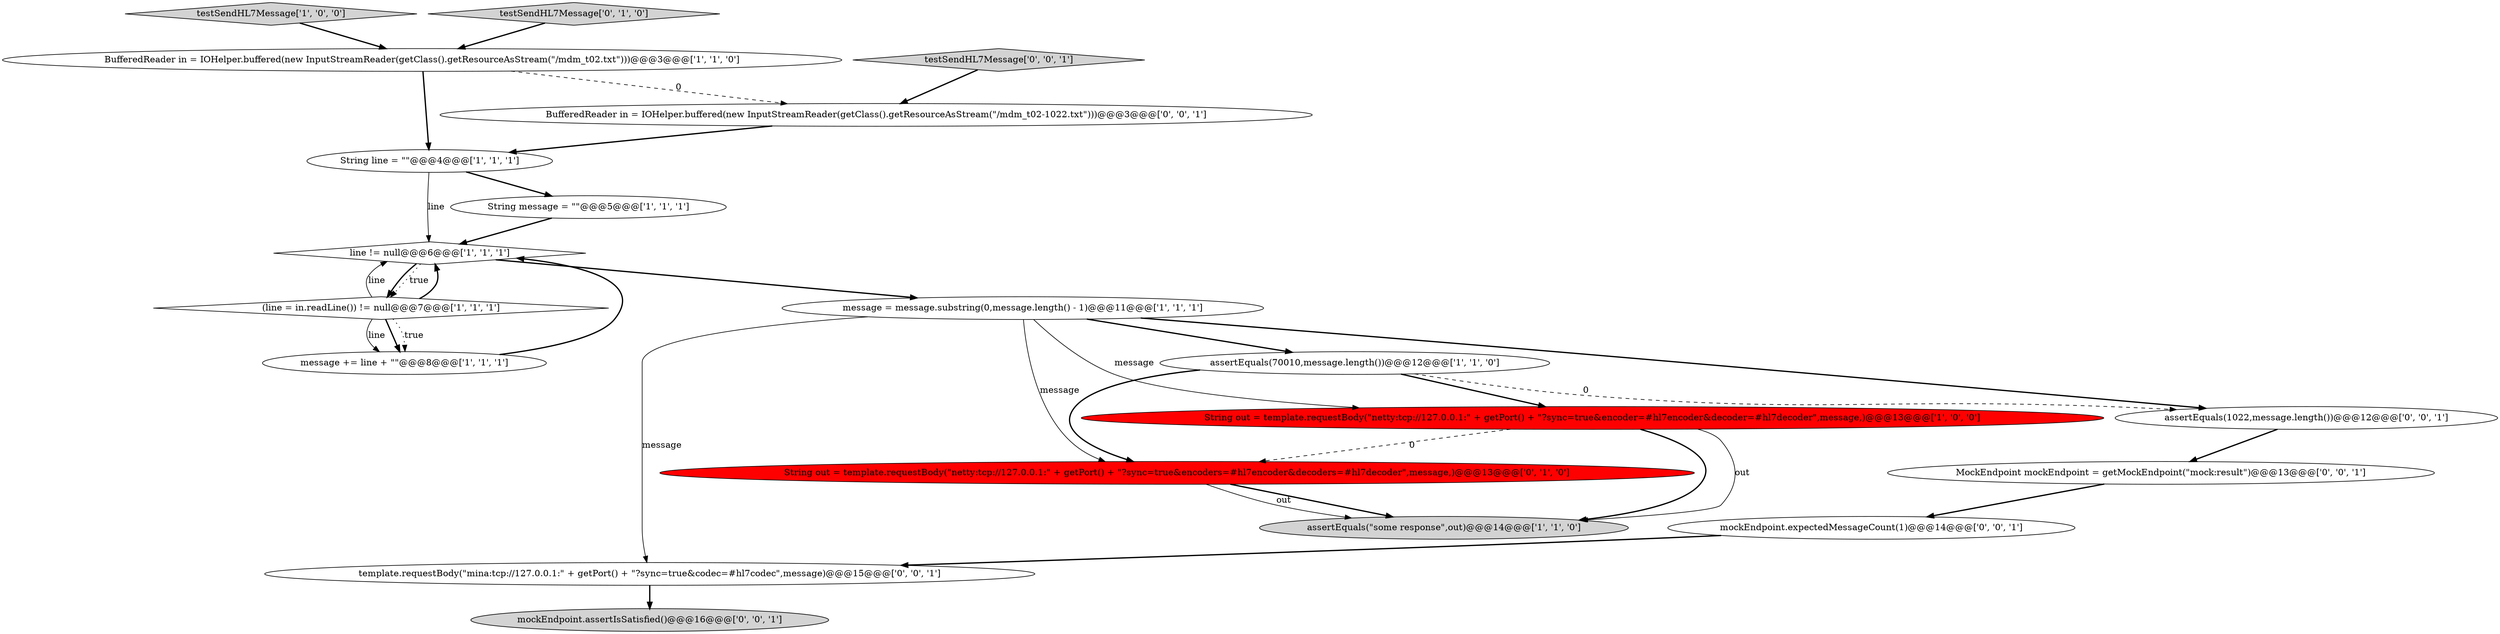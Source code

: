 digraph {
0 [style = filled, label = "String line = \"\"@@@4@@@['1', '1', '1']", fillcolor = white, shape = ellipse image = "AAA0AAABBB1BBB"];
8 [style = filled, label = "assertEquals(\"some response\",out)@@@14@@@['1', '1', '0']", fillcolor = lightgray, shape = ellipse image = "AAA0AAABBB1BBB"];
13 [style = filled, label = "mockEndpoint.expectedMessageCount(1)@@@14@@@['0', '0', '1']", fillcolor = white, shape = ellipse image = "AAA0AAABBB3BBB"];
4 [style = filled, label = "String out = template.requestBody(\"netty:tcp://127.0.0.1:\" + getPort() + \"?sync=true&encoder=#hl7encoder&decoder=#hl7decoder\",message,)@@@13@@@['1', '0', '0']", fillcolor = red, shape = ellipse image = "AAA1AAABBB1BBB"];
17 [style = filled, label = "MockEndpoint mockEndpoint = getMockEndpoint(\"mock:result\")@@@13@@@['0', '0', '1']", fillcolor = white, shape = ellipse image = "AAA0AAABBB3BBB"];
18 [style = filled, label = "template.requestBody(\"mina:tcp://127.0.0.1:\" + getPort() + \"?sync=true&codec=#hl7codec\",message)@@@15@@@['0', '0', '1']", fillcolor = white, shape = ellipse image = "AAA0AAABBB3BBB"];
2 [style = filled, label = "message = message.substring(0,message.length() - 1)@@@11@@@['1', '1', '1']", fillcolor = white, shape = ellipse image = "AAA0AAABBB1BBB"];
3 [style = filled, label = "(line = in.readLine()) != null@@@7@@@['1', '1', '1']", fillcolor = white, shape = diamond image = "AAA0AAABBB1BBB"];
5 [style = filled, label = "testSendHL7Message['1', '0', '0']", fillcolor = lightgray, shape = diamond image = "AAA0AAABBB1BBB"];
15 [style = filled, label = "mockEndpoint.assertIsSatisfied()@@@16@@@['0', '0', '1']", fillcolor = lightgray, shape = ellipse image = "AAA0AAABBB3BBB"];
1 [style = filled, label = "message += line + \"\"@@@8@@@['1', '1', '1']", fillcolor = white, shape = ellipse image = "AAA0AAABBB1BBB"];
12 [style = filled, label = "testSendHL7Message['0', '1', '0']", fillcolor = lightgray, shape = diamond image = "AAA0AAABBB2BBB"];
6 [style = filled, label = "BufferedReader in = IOHelper.buffered(new InputStreamReader(getClass().getResourceAsStream(\"/mdm_t02.txt\")))@@@3@@@['1', '1', '0']", fillcolor = white, shape = ellipse image = "AAA0AAABBB1BBB"];
14 [style = filled, label = "testSendHL7Message['0', '0', '1']", fillcolor = lightgray, shape = diamond image = "AAA0AAABBB3BBB"];
19 [style = filled, label = "assertEquals(1022,message.length())@@@12@@@['0', '0', '1']", fillcolor = white, shape = ellipse image = "AAA0AAABBB3BBB"];
10 [style = filled, label = "assertEquals(70010,message.length())@@@12@@@['1', '1', '0']", fillcolor = white, shape = ellipse image = "AAA0AAABBB1BBB"];
11 [style = filled, label = "String out = template.requestBody(\"netty:tcp://127.0.0.1:\" + getPort() + \"?sync=true&encoders=#hl7encoder&decoders=#hl7decoder\",message,)@@@13@@@['0', '1', '0']", fillcolor = red, shape = ellipse image = "AAA1AAABBB2BBB"];
9 [style = filled, label = "line != null@@@6@@@['1', '1', '1']", fillcolor = white, shape = diamond image = "AAA0AAABBB1BBB"];
7 [style = filled, label = "String message = \"\"@@@5@@@['1', '1', '1']", fillcolor = white, shape = ellipse image = "AAA0AAABBB1BBB"];
16 [style = filled, label = "BufferedReader in = IOHelper.buffered(new InputStreamReader(getClass().getResourceAsStream(\"/mdm_t02-1022.txt\")))@@@3@@@['0', '0', '1']", fillcolor = white, shape = ellipse image = "AAA0AAABBB3BBB"];
14->16 [style = bold, label=""];
16->0 [style = bold, label=""];
2->19 [style = bold, label=""];
3->1 [style = solid, label="line"];
2->4 [style = solid, label="message"];
3->1 [style = bold, label=""];
2->18 [style = solid, label="message"];
9->2 [style = bold, label=""];
10->19 [style = dashed, label="0"];
4->8 [style = solid, label="out"];
18->15 [style = bold, label=""];
6->0 [style = bold, label=""];
19->17 [style = bold, label=""];
2->10 [style = bold, label=""];
12->6 [style = bold, label=""];
1->9 [style = bold, label=""];
0->7 [style = bold, label=""];
7->9 [style = bold, label=""];
3->9 [style = bold, label=""];
6->16 [style = dashed, label="0"];
5->6 [style = bold, label=""];
3->9 [style = solid, label="line"];
10->4 [style = bold, label=""];
9->3 [style = bold, label=""];
4->8 [style = bold, label=""];
11->8 [style = bold, label=""];
17->13 [style = bold, label=""];
0->9 [style = solid, label="line"];
4->11 [style = dashed, label="0"];
3->1 [style = dotted, label="true"];
2->11 [style = solid, label="message"];
9->3 [style = dotted, label="true"];
11->8 [style = solid, label="out"];
13->18 [style = bold, label=""];
10->11 [style = bold, label=""];
}
